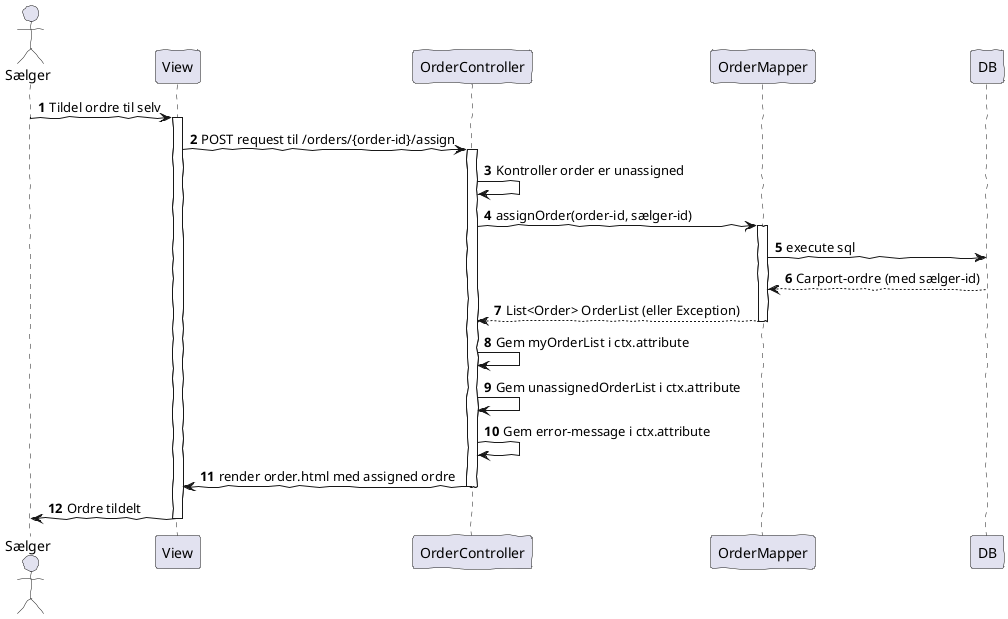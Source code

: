 @startuml
'https://plantuml.com/sequence-diagram
!pragma layout smetana
skinparam handwritten true

autonumber
actor Sælger as S
participant View as V
participant "OrderController" as C
participant "OrderMapper" as M
participant DB

S -> V: Tildel ordre til selv
activate V
V -> C: POST request til /orders/{order-id}/assign
activate C
C -> C: Kontroller order er unassigned
C -> M: assignOrder(order-id, sælger-id)
activate M
M -> DB: execute sql
DB --> M: Carport-ordre (med sælger-id)
M --> C: List<Order> OrderList (eller Exception)
deactivate M
C -> C: Gem myOrderList i ctx.attribute
C -> C: Gem unassignedOrderList i ctx.attribute
C -> C: Gem error-message i ctx.attribute
C -> V: render order.html med assigned ordre
deactivate C
V -> S : Ordre tildelt
deactivate V




@enduml